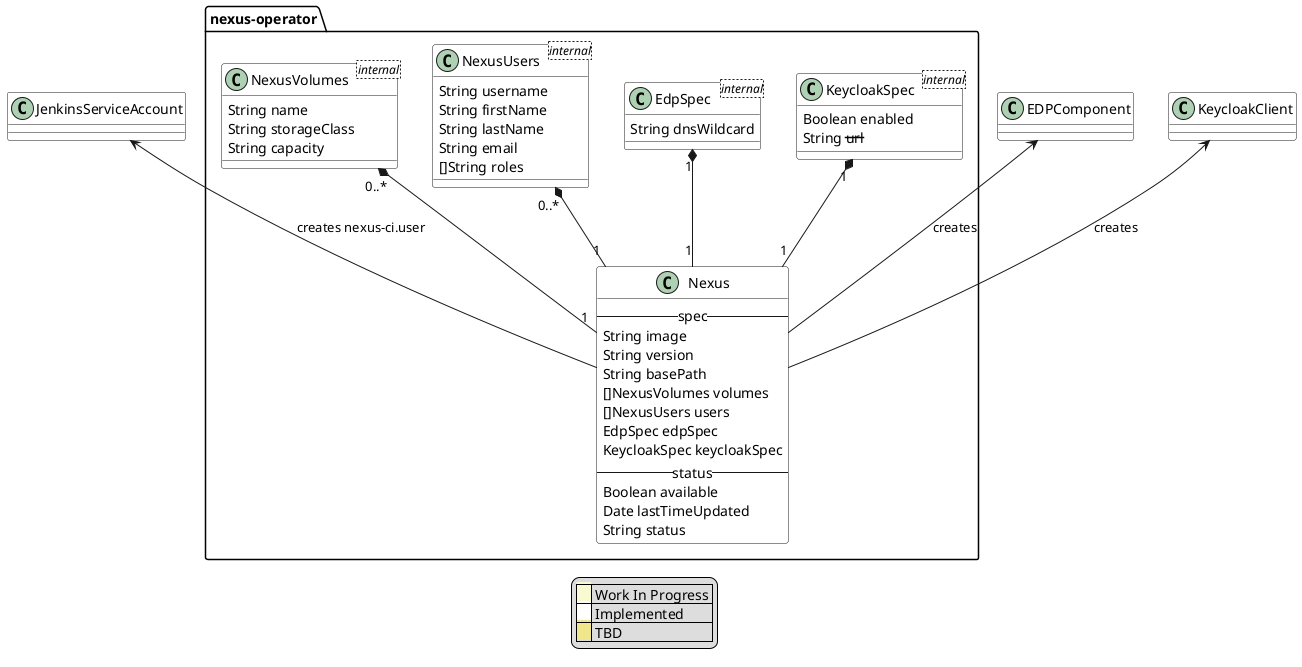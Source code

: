 @startuml

skinparam class {
    BackgroundColor #white
	BackgroundColor<<wip>> LightGoldenRodYellow
	BackgroundColor<<tbd>> Khaki
}

package nexus-operator {
    class Nexus {
        -- spec --
        String image
        String version
        String basePath
        []NexusVolumes volumes
        []NexusUsers users
        EdpSpec edpSpec
        KeycloakSpec keycloakSpec
        -- status --
        Boolean available
        Date lastTimeUpdated
        String status
    }

    KeycloakSpec "1" *-- "1" Nexus
    class KeycloakSpec <internal> {
        Boolean enabled
        String --url--
    }

    EdpSpec "1" *-- "1" Nexus
    class EdpSpec <internal> {
        String dnsWildcard
    }

    NexusUsers "0..*" *-- "1" Nexus
    class NexusUsers <internal> {
        String username
        String firstName
        String lastName
        String email
        []String roles
    }

    NexusVolumes "0..*" *-- "1" Nexus
    class NexusVolumes <internal> {
        String name
        String storageClass
        String capacity
    }


}


JenkinsServiceAccount <-d- Nexus : creates nexus-ci.user
EDPComponent <-d- Nexus : creates
KeycloakClient <-d- Nexus : creates

legend
|<back:LightGoldenRodYellow>    </back>| Work In Progress |
|<back:White>    </back>| Implemented |
|<back:Khaki>    </back>| TBD |
endlegend

@enduml